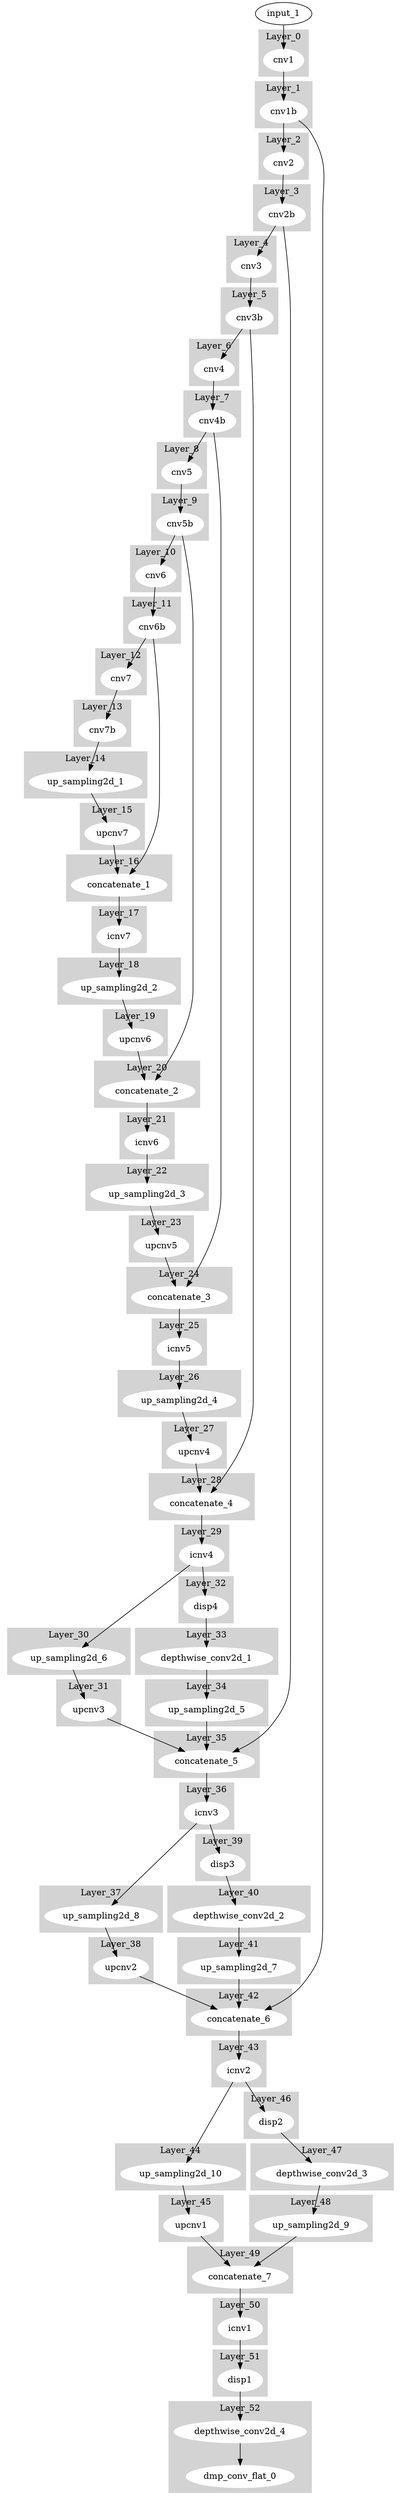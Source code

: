 digraph G{
    subgraph cluster_0{
        style = filled;
        color = lightgrey;
        node[style = filled,color = white];
        cnv1
        label = "Layer_0"
    }
    input_1->cnv1

    subgraph cluster_1{
        style = filled;
        color = lightgrey;
        node[style = filled,color = white];
        cnv1b
        label = "Layer_1"
    }
    cnv1->cnv1b

    subgraph cluster_2{
        style = filled;
        color = lightgrey;
        node[style = filled,color = white];
        cnv2
        label = "Layer_2"
    }
    cnv1b->cnv2

    subgraph cluster_3{
        style = filled;
        color = lightgrey;
        node[style = filled,color = white];
        cnv2b
        label = "Layer_3"
    }
    cnv2->cnv2b

    subgraph cluster_4{
        style = filled;
        color = lightgrey;
        node[style = filled,color = white];
        cnv3
        label = "Layer_4"
    }
    cnv2b->cnv3

    subgraph cluster_5{
        style = filled;
        color = lightgrey;
        node[style = filled,color = white];
        cnv3b
        label = "Layer_5"
    }
    cnv3->cnv3b

    subgraph cluster_6{
        style = filled;
        color = lightgrey;
        node[style = filled,color = white];
        cnv4
        label = "Layer_6"
    }
    cnv3b->cnv4

    subgraph cluster_7{
        style = filled;
        color = lightgrey;
        node[style = filled,color = white];
        cnv4b
        label = "Layer_7"
    }
    cnv4->cnv4b

    subgraph cluster_8{
        style = filled;
        color = lightgrey;
        node[style = filled,color = white];
        cnv5
        label = "Layer_8"
    }
    cnv4b->cnv5

    subgraph cluster_9{
        style = filled;
        color = lightgrey;
        node[style = filled,color = white];
        cnv5b
        label = "Layer_9"
    }
    cnv5->cnv5b

    subgraph cluster_10{
        style = filled;
        color = lightgrey;
        node[style = filled,color = white];
        cnv6
        label = "Layer_10"
    }
    cnv5b->cnv6

    subgraph cluster_11{
        style = filled;
        color = lightgrey;
        node[style = filled,color = white];
        cnv6b
        label = "Layer_11"
    }
    cnv6->cnv6b

    subgraph cluster_12{
        style = filled;
        color = lightgrey;
        node[style = filled,color = white];
        cnv7
        label = "Layer_12"
    }
    cnv6b->cnv7

    subgraph cluster_13{
        style = filled;
        color = lightgrey;
        node[style = filled,color = white];
        cnv7b
        label = "Layer_13"
    }
    cnv7->cnv7b

    subgraph cluster_14{
        style = filled;
        color = lightgrey;
        node[style = filled,color = white];
        up_sampling2d_1
        label = "Layer_14"
    }
    cnv7b->up_sampling2d_1

    subgraph cluster_15{
        style = filled;
        color = lightgrey;
        node[style = filled,color = white];
        upcnv7
        label = "Layer_15"
    }
    up_sampling2d_1->upcnv7

    subgraph cluster_16{
        style = filled;
        color = lightgrey;
        node[style = filled,color = white];
        concatenate_1
        label = "Layer_16"
    }
    upcnv7->concatenate_1
    cnv6b->concatenate_1

    subgraph cluster_17{
        style = filled;
        color = lightgrey;
        node[style = filled,color = white];
        icnv7
        label = "Layer_17"
    }
    concatenate_1->icnv7

    subgraph cluster_18{
        style = filled;
        color = lightgrey;
        node[style = filled,color = white];
        up_sampling2d_2
        label = "Layer_18"
    }
    icnv7->up_sampling2d_2

    subgraph cluster_19{
        style = filled;
        color = lightgrey;
        node[style = filled,color = white];
        upcnv6
        label = "Layer_19"
    }
    up_sampling2d_2->upcnv6

    subgraph cluster_20{
        style = filled;
        color = lightgrey;
        node[style = filled,color = white];
        concatenate_2
        label = "Layer_20"
    }
    upcnv6->concatenate_2
    cnv5b->concatenate_2

    subgraph cluster_21{
        style = filled;
        color = lightgrey;
        node[style = filled,color = white];
        icnv6
        label = "Layer_21"
    }
    concatenate_2->icnv6

    subgraph cluster_22{
        style = filled;
        color = lightgrey;
        node[style = filled,color = white];
        up_sampling2d_3
        label = "Layer_22"
    }
    icnv6->up_sampling2d_3

    subgraph cluster_23{
        style = filled;
        color = lightgrey;
        node[style = filled,color = white];
        upcnv5
        label = "Layer_23"
    }
    up_sampling2d_3->upcnv5

    subgraph cluster_24{
        style = filled;
        color = lightgrey;
        node[style = filled,color = white];
        concatenate_3
        label = "Layer_24"
    }
    upcnv5->concatenate_3
    cnv4b->concatenate_3

    subgraph cluster_25{
        style = filled;
        color = lightgrey;
        node[style = filled,color = white];
        icnv5
        label = "Layer_25"
    }
    concatenate_3->icnv5

    subgraph cluster_26{
        style = filled;
        color = lightgrey;
        node[style = filled,color = white];
        up_sampling2d_4
        label = "Layer_26"
    }
    icnv5->up_sampling2d_4

    subgraph cluster_27{
        style = filled;
        color = lightgrey;
        node[style = filled,color = white];
        upcnv4
        label = "Layer_27"
    }
    up_sampling2d_4->upcnv4

    subgraph cluster_28{
        style = filled;
        color = lightgrey;
        node[style = filled,color = white];
        concatenate_4
        label = "Layer_28"
    }
    upcnv4->concatenate_4
    cnv3b->concatenate_4

    subgraph cluster_29{
        style = filled;
        color = lightgrey;
        node[style = filled,color = white];
        icnv4
        label = "Layer_29"
    }
    concatenate_4->icnv4

    subgraph cluster_30{
        style = filled;
        color = lightgrey;
        node[style = filled,color = white];
        up_sampling2d_6
        label = "Layer_30"
    }
    icnv4->up_sampling2d_6

    subgraph cluster_31{
        style = filled;
        color = lightgrey;
        node[style = filled,color = white];
        upcnv3
        label = "Layer_31"
    }
    up_sampling2d_6->upcnv3

    subgraph cluster_32{
        style = filled;
        color = lightgrey;
        node[style = filled,color = white];
        disp4
        label = "Layer_32"
    }
    icnv4->disp4

    subgraph cluster_33{
        style = filled;
        color = lightgrey;
        node[style = filled,color = white];
        depthwise_conv2d_1
        label = "Layer_33"
    }
    disp4->depthwise_conv2d_1

    subgraph cluster_34{
        style = filled;
        color = lightgrey;
        node[style = filled,color = white];
        up_sampling2d_5
        label = "Layer_34"
    }
    depthwise_conv2d_1->up_sampling2d_5

    subgraph cluster_35{
        style = filled;
        color = lightgrey;
        node[style = filled,color = white];
        concatenate_5
        label = "Layer_35"
    }
    upcnv3->concatenate_5
    cnv2b->concatenate_5
    up_sampling2d_5->concatenate_5

    subgraph cluster_36{
        style = filled;
        color = lightgrey;
        node[style = filled,color = white];
        icnv3
        label = "Layer_36"
    }
    concatenate_5->icnv3

    subgraph cluster_37{
        style = filled;
        color = lightgrey;
        node[style = filled,color = white];
        up_sampling2d_8
        label = "Layer_37"
    }
    icnv3->up_sampling2d_8

    subgraph cluster_38{
        style = filled;
        color = lightgrey;
        node[style = filled,color = white];
        upcnv2
        label = "Layer_38"
    }
    up_sampling2d_8->upcnv2

    subgraph cluster_39{
        style = filled;
        color = lightgrey;
        node[style = filled,color = white];
        disp3
        label = "Layer_39"
    }
    icnv3->disp3

    subgraph cluster_40{
        style = filled;
        color = lightgrey;
        node[style = filled,color = white];
        depthwise_conv2d_2
        label = "Layer_40"
    }
    disp3->depthwise_conv2d_2

    subgraph cluster_41{
        style = filled;
        color = lightgrey;
        node[style = filled,color = white];
        up_sampling2d_7
        label = "Layer_41"
    }
    depthwise_conv2d_2->up_sampling2d_7

    subgraph cluster_42{
        style = filled;
        color = lightgrey;
        node[style = filled,color = white];
        concatenate_6
        label = "Layer_42"
    }
    upcnv2->concatenate_6
    cnv1b->concatenate_6
    up_sampling2d_7->concatenate_6

    subgraph cluster_43{
        style = filled;
        color = lightgrey;
        node[style = filled,color = white];
        icnv2
        label = "Layer_43"
    }
    concatenate_6->icnv2

    subgraph cluster_44{
        style = filled;
        color = lightgrey;
        node[style = filled,color = white];
        up_sampling2d_10
        label = "Layer_44"
    }
    icnv2->up_sampling2d_10

    subgraph cluster_45{
        style = filled;
        color = lightgrey;
        node[style = filled,color = white];
        upcnv1
        label = "Layer_45"
    }
    up_sampling2d_10->upcnv1

    subgraph cluster_46{
        style = filled;
        color = lightgrey;
        node[style = filled,color = white];
        disp2
        label = "Layer_46"
    }
    icnv2->disp2

    subgraph cluster_47{
        style = filled;
        color = lightgrey;
        node[style = filled,color = white];
        depthwise_conv2d_3
        label = "Layer_47"
    }
    disp2->depthwise_conv2d_3

    subgraph cluster_48{
        style = filled;
        color = lightgrey;
        node[style = filled,color = white];
        up_sampling2d_9
        label = "Layer_48"
    }
    depthwise_conv2d_3->up_sampling2d_9

    subgraph cluster_49{
        style = filled;
        color = lightgrey;
        node[style = filled,color = white];
        concatenate_7
        label = "Layer_49"
    }
    upcnv1->concatenate_7
    up_sampling2d_9->concatenate_7

    subgraph cluster_50{
        style = filled;
        color = lightgrey;
        node[style = filled,color = white];
        icnv1
        label = "Layer_50"
    }
    concatenate_7->icnv1

    subgraph cluster_51{
        style = filled;
        color = lightgrey;
        node[style = filled,color = white];
        disp1
        label = "Layer_51"
    }
    icnv1->disp1

    subgraph cluster_52{
        style = filled;
        color = lightgrey;
        node[style = filled,color = white];
        depthwise_conv2d_4->dmp_conv_flat_0
        label = "Layer_52"
    }
    disp1->depthwise_conv2d_4

}
